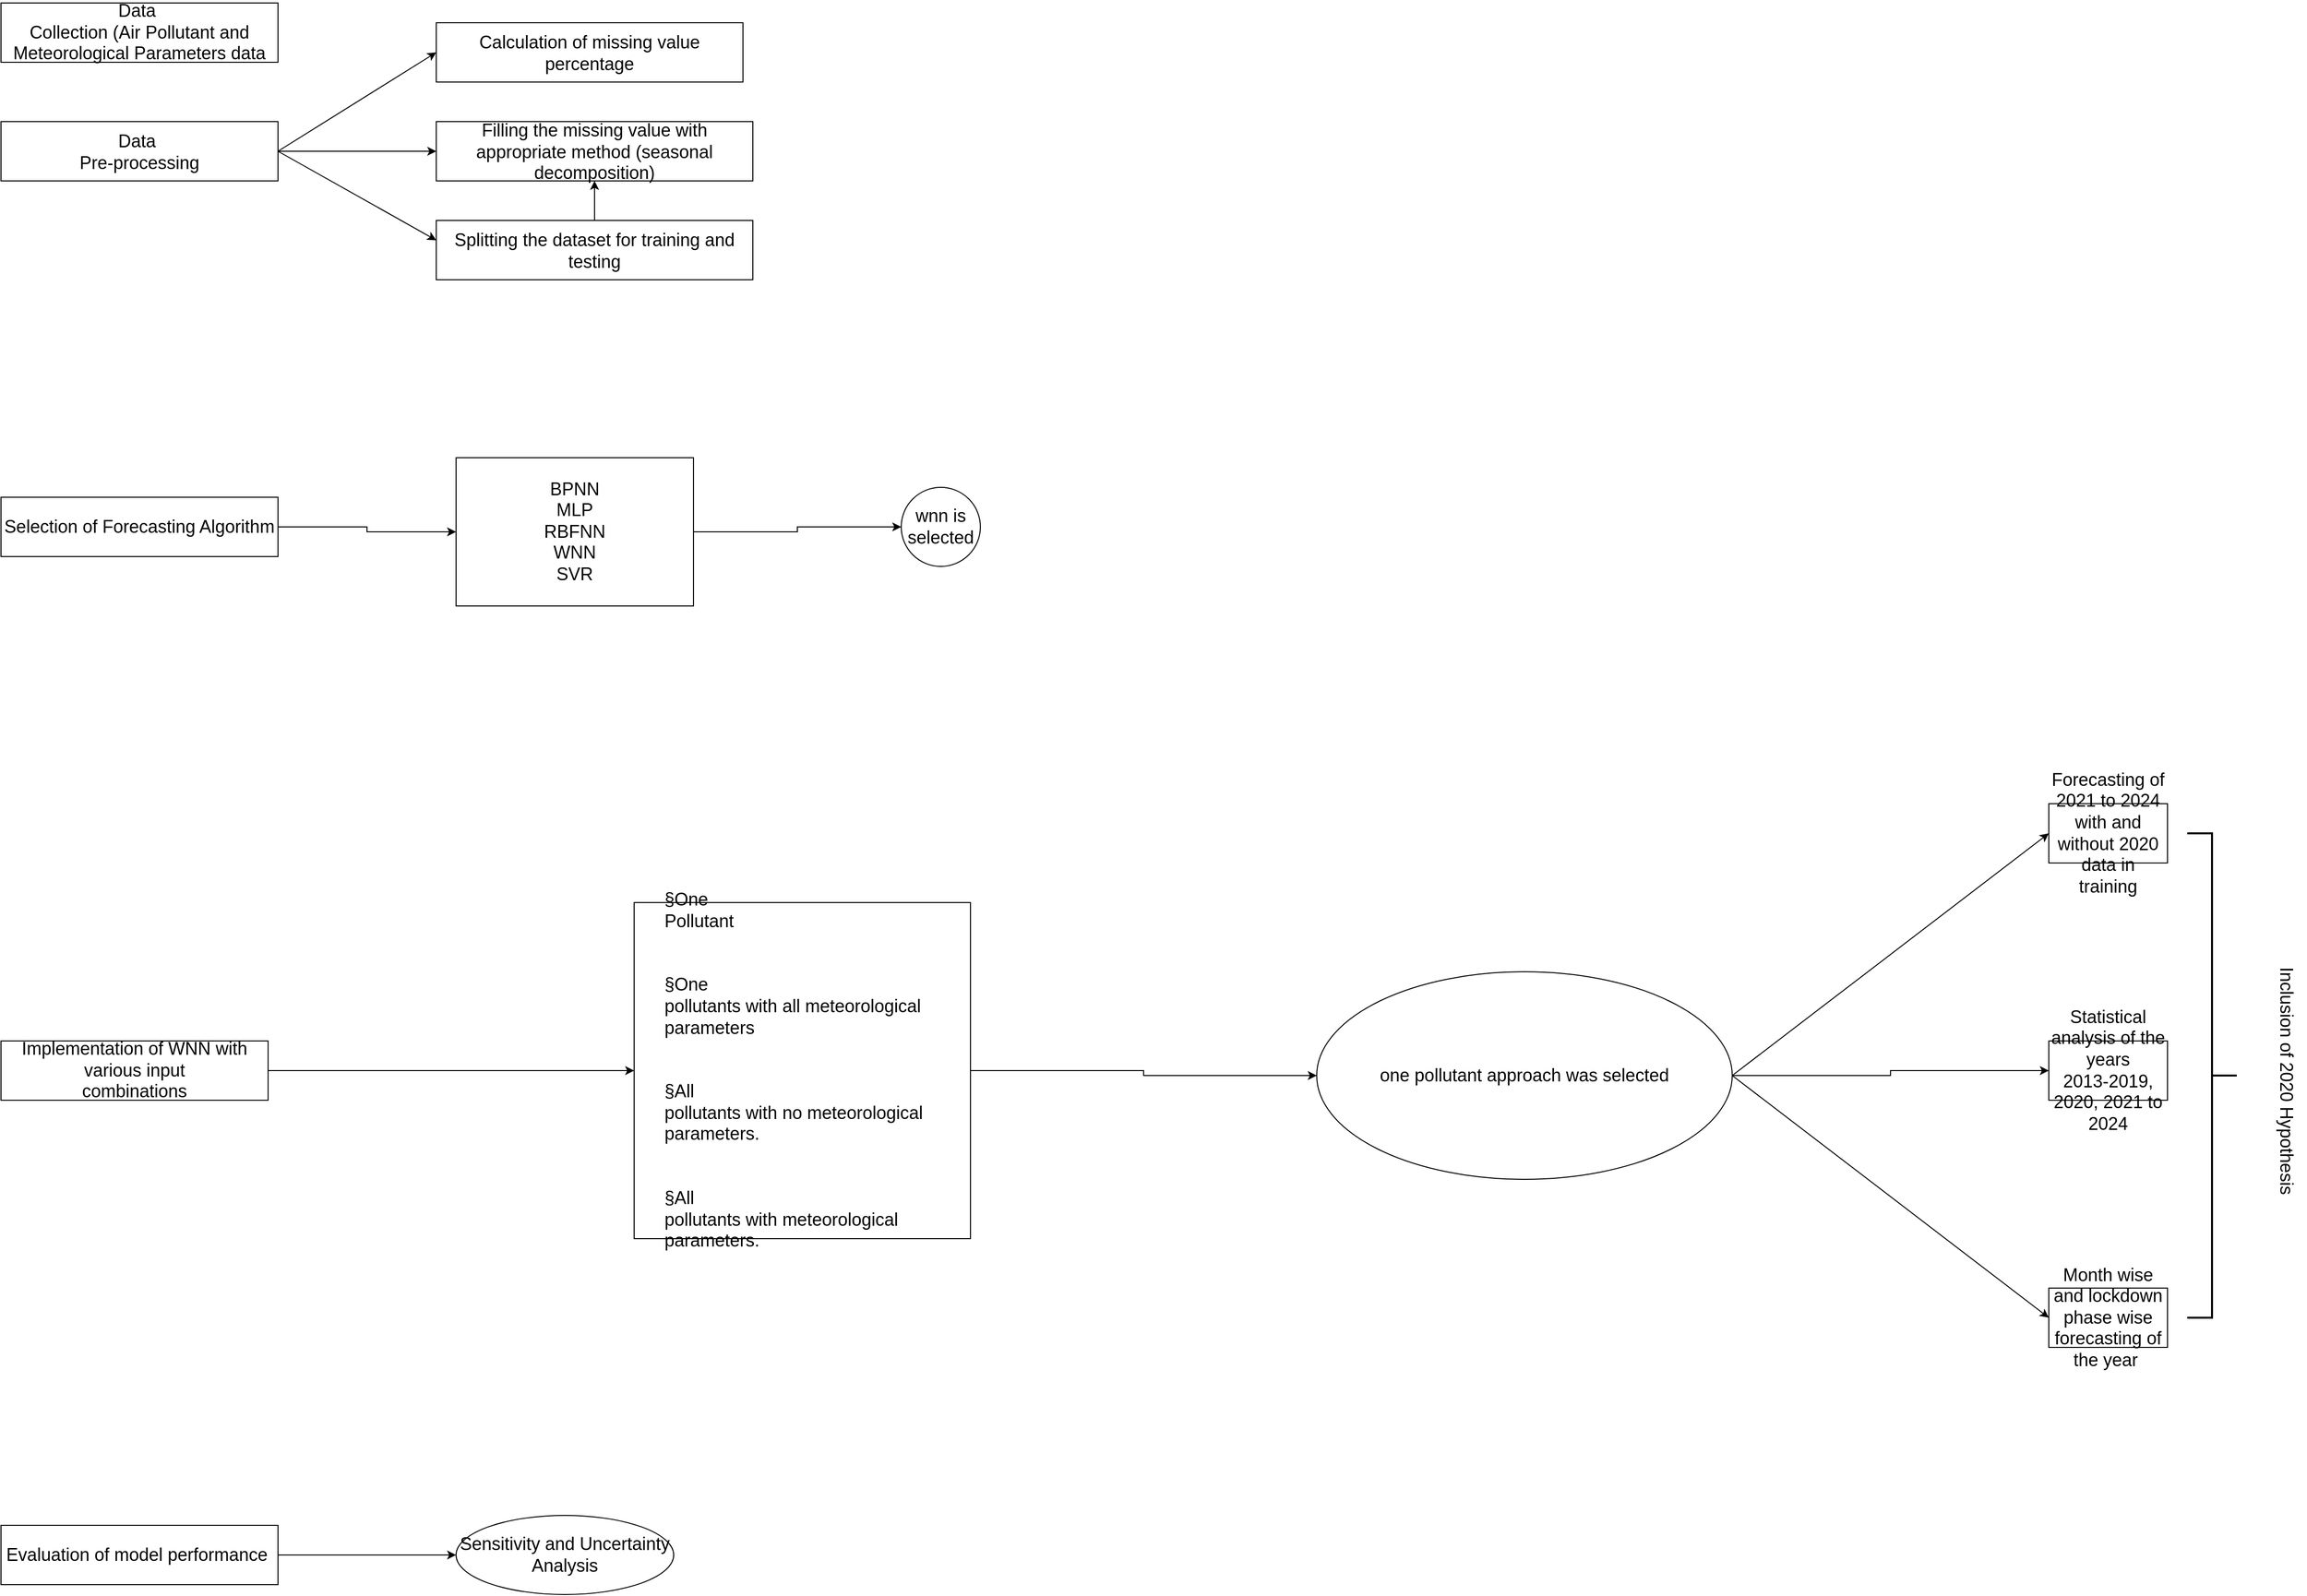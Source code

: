 <mxfile version="27.0.1">
  <diagram name="Page-1" id="Q-XUcEXUHpTTNsUOq2ev">
    <mxGraphModel dx="3144" dy="1856" grid="1" gridSize="10" guides="1" tooltips="1" connect="1" arrows="1" fold="1" page="1" pageScale="1" pageWidth="850" pageHeight="1100" math="0" shadow="0" adaptiveColors="simple">
      <root>
        <mxCell id="0" />
        <mxCell id="1" parent="0" />
        <mxCell id="HajHgL8S1Oa5FUPzTz6w-3" value="&lt;p style=&quot;margin-top: 0pt; margin-bottom: 0pt; margin-left: 0in; direction: ltr; unicode-bidi: embed; word-break: normal;&quot;&gt;&lt;span&gt;&lt;font&gt;Data&amp;nbsp;&lt;br&gt;Collection (Air Pollutant and Meteorological Parameters data&lt;/font&gt;&lt;/span&gt;&lt;/p&gt;" style="rounded=0;whiteSpace=wrap;html=1;hachureGap=4;fontFamily=Helvetica;fontColor=default;textDirection=ltr;fontSize=18;labelBackgroundColor=none;" vertex="1" parent="1">
          <mxGeometry x="240" y="40" width="280" height="60" as="geometry" />
        </mxCell>
        <mxCell id="HajHgL8S1Oa5FUPzTz6w-10" value="" style="edgeStyle=orthogonalEdgeStyle;rounded=0;hachureGap=4;orthogonalLoop=1;jettySize=auto;html=1;fontFamily=Helvetica;fontColor=default;textDirection=ltr;" edge="1" parent="1" source="HajHgL8S1Oa5FUPzTz6w-4" target="HajHgL8S1Oa5FUPzTz6w-9">
          <mxGeometry relative="1" as="geometry" />
        </mxCell>
        <mxCell id="HajHgL8S1Oa5FUPzTz6w-4" value="Data&amp;nbsp;&lt;br&gt;Pre-processing" style="rounded=0;hachureGap=4;fontFamily=Helvetica;fontColor=default;spacingBottom=-1;whiteSpace=wrap;html=1;textDirection=ltr;fontSize=18;labelBackgroundColor=none;" vertex="1" parent="1">
          <mxGeometry x="240" y="160" width="280" height="60" as="geometry" />
        </mxCell>
        <mxCell id="HajHgL8S1Oa5FUPzTz6w-23" style="edgeStyle=orthogonalEdgeStyle;rounded=0;hachureGap=4;orthogonalLoop=1;jettySize=auto;html=1;exitX=1;exitY=0.5;exitDx=0;exitDy=0;entryX=0;entryY=0.5;entryDx=0;entryDy=0;fontFamily=Helvetica;fontColor=default;textDirection=ltr;" edge="1" parent="1" source="HajHgL8S1Oa5FUPzTz6w-5" target="HajHgL8S1Oa5FUPzTz6w-19">
          <mxGeometry relative="1" as="geometry" />
        </mxCell>
        <mxCell id="HajHgL8S1Oa5FUPzTz6w-5" value="&lt;p style=&quot;margin-top: 0pt; margin-bottom: 0pt; margin-left: 0in; direction: ltr; unicode-bidi: embed; word-break: normal;&quot;&gt;&lt;span&gt;&lt;font&gt;Selection of Forecasting Algorithm&lt;/font&gt;&lt;/span&gt;&lt;/p&gt;" style="rounded=0;whiteSpace=wrap;html=1;hachureGap=4;fontFamily=Helvetica;fontColor=default;textDirection=ltr;fontSize=18;labelBackgroundColor=none;" vertex="1" parent="1">
          <mxGeometry x="240" y="540" width="280" height="60" as="geometry" />
        </mxCell>
        <mxCell id="HajHgL8S1Oa5FUPzTz6w-54" style="edgeStyle=orthogonalEdgeStyle;rounded=0;hachureGap=4;orthogonalLoop=1;jettySize=auto;html=1;exitX=1;exitY=0.5;exitDx=0;exitDy=0;fontFamily=Helvetica;textDirection=ltr;" edge="1" parent="1" source="HajHgL8S1Oa5FUPzTz6w-6" target="HajHgL8S1Oa5FUPzTz6w-29">
          <mxGeometry relative="1" as="geometry" />
        </mxCell>
        <mxCell id="HajHgL8S1Oa5FUPzTz6w-6" value="&lt;p style=&quot;margin-top: 0pt; margin-bottom: 0pt; margin-left: 0in; direction: ltr; unicode-bidi: embed; word-break: normal;&quot;&gt;&lt;span&gt;&lt;font&gt;Implementation of WNN with various input&lt;br&gt;combinations&lt;/font&gt;&lt;/span&gt;&lt;/p&gt;" style="rounded=0;whiteSpace=wrap;html=1;hachureGap=4;fontFamily=Helvetica;fontColor=default;textDirection=ltr;fontSize=18;labelBackgroundColor=none;" vertex="1" parent="1">
          <mxGeometry x="240" y="1090" width="270" height="60" as="geometry" />
        </mxCell>
        <mxCell id="HajHgL8S1Oa5FUPzTz6w-57" value="" style="edgeStyle=orthogonalEdgeStyle;rounded=0;hachureGap=4;orthogonalLoop=1;jettySize=auto;html=1;fontFamily=Helvetica;textDirection=ltr;" edge="1" parent="1" source="HajHgL8S1Oa5FUPzTz6w-7" target="HajHgL8S1Oa5FUPzTz6w-56">
          <mxGeometry relative="1" as="geometry" />
        </mxCell>
        <mxCell id="HajHgL8S1Oa5FUPzTz6w-7" value="&lt;p style=&quot;language:en-IN;margin-top:0pt;margin-bottom:0pt;margin-left:0in;&amp;lt;br/&amp;gt;text-align:left;direction:ltr;unicode-bidi:embed;mso-line-break-override:none;&amp;lt;br/&amp;gt;word-break:normal;punctuation-wrap:hanging&quot;&gt;&lt;span&gt;Evaluation of model performance&amp;nbsp;&lt;/span&gt;&lt;/p&gt;" style="rounded=0;whiteSpace=wrap;html=1;hachureGap=4;fontFamily=Helvetica;fontColor=default;textDirection=ltr;fontSize=18;labelBackgroundColor=none;" vertex="1" parent="1">
          <mxGeometry x="240" y="1580" width="280" height="60" as="geometry" />
        </mxCell>
        <mxCell id="HajHgL8S1Oa5FUPzTz6w-9" value="Filling the missing value with&lt;br&gt;appropriate method (seasonal decomposition)" style="fontFamily=Helvetica;rounded=0;hachureGap=4;fontColor=default;spacingBottom=-1;whiteSpace=wrap;html=1;textDirection=ltr;fontSize=18;labelBackgroundColor=none;" vertex="1" parent="1">
          <mxGeometry x="680" y="160" width="320" height="60" as="geometry" />
        </mxCell>
        <mxCell id="HajHgL8S1Oa5FUPzTz6w-11" value="Calculation of missing value percentage" style="fontFamily=Helvetica;rounded=0;hachureGap=4;fontColor=default;spacingBottom=-1;whiteSpace=wrap;html=1;textDirection=ltr;fontSize=18;labelBackgroundColor=none;" vertex="1" parent="1">
          <mxGeometry x="680" y="60" width="310" height="60" as="geometry" />
        </mxCell>
        <mxCell id="HajHgL8S1Oa5FUPzTz6w-16" value="" style="endArrow=classic;html=1;rounded=0;hachureGap=4;fontFamily=Helvetica;fontColor=default;textDirection=ltr;" edge="1" parent="1">
          <mxGeometry width="50" height="50" relative="1" as="geometry">
            <mxPoint x="520" y="190" as="sourcePoint" />
            <mxPoint x="680" y="280" as="targetPoint" />
          </mxGeometry>
        </mxCell>
        <mxCell id="HajHgL8S1Oa5FUPzTz6w-58" value="" style="edgeStyle=orthogonalEdgeStyle;rounded=0;hachureGap=4;orthogonalLoop=1;jettySize=auto;html=1;fontFamily=Helvetica;textDirection=ltr;" edge="1" parent="1" source="HajHgL8S1Oa5FUPzTz6w-17" target="HajHgL8S1Oa5FUPzTz6w-9">
          <mxGeometry relative="1" as="geometry" />
        </mxCell>
        <mxCell id="HajHgL8S1Oa5FUPzTz6w-17" value="Splitting the dataset for training and&lt;br&gt;testing" style="fontFamily=Helvetica;rounded=0;hachureGap=4;fontColor=default;spacingBottom=-1;whiteSpace=wrap;html=1;textDirection=ltr;fontSize=18;labelBackgroundColor=none;" vertex="1" parent="1">
          <mxGeometry x="680" y="260" width="320" height="60" as="geometry" />
        </mxCell>
        <mxCell id="HajHgL8S1Oa5FUPzTz6w-18" value="" style="endArrow=classic;html=1;rounded=0;hachureGap=4;fontFamily=Helvetica;entryX=0;entryY=0.5;entryDx=0;entryDy=0;fontColor=default;textDirection=ltr;" edge="1" parent="1" target="HajHgL8S1Oa5FUPzTz6w-11">
          <mxGeometry width="50" height="50" relative="1" as="geometry">
            <mxPoint x="520" y="190" as="sourcePoint" />
            <mxPoint x="690" y="290" as="targetPoint" />
          </mxGeometry>
        </mxCell>
        <mxCell id="HajHgL8S1Oa5FUPzTz6w-24" style="edgeStyle=orthogonalEdgeStyle;rounded=0;hachureGap=4;orthogonalLoop=1;jettySize=auto;html=1;exitX=1;exitY=0.5;exitDx=0;exitDy=0;entryX=0;entryY=0.5;entryDx=0;entryDy=0;fontFamily=Helvetica;fontColor=default;textDirection=ltr;" edge="1" parent="1" source="HajHgL8S1Oa5FUPzTz6w-19" target="HajHgL8S1Oa5FUPzTz6w-22">
          <mxGeometry relative="1" as="geometry" />
        </mxCell>
        <mxCell id="HajHgL8S1Oa5FUPzTz6w-19" value="&lt;p style=&quot;margin-top: 0pt; margin-bottom: 0pt; margin-left: 0in; direction: ltr; unicode-bidi: embed; word-break: normal;&quot;&gt;&lt;span&gt;BPNN&lt;/span&gt;&lt;/p&gt;&lt;p style=&quot;margin-top: 0pt; margin-bottom: 0pt; margin-left: 0in; direction: ltr; unicode-bidi: embed; word-break: normal;&quot;&gt;&lt;span&gt;MLP&lt;/span&gt;&lt;/p&gt;&lt;p style=&quot;margin-top: 0pt; margin-bottom: 0pt; margin-left: 0in; direction: ltr; unicode-bidi: embed; word-break: normal;&quot;&gt;&lt;span&gt;RBFNN&lt;/span&gt;&lt;/p&gt;&lt;p style=&quot;margin-top: 0pt; margin-bottom: 0pt; margin-left: 0in; direction: ltr; unicode-bidi: embed; word-break: normal;&quot;&gt;&lt;span&gt;WNN&lt;/span&gt;&lt;/p&gt;&lt;p style=&quot;margin-top: 0pt; margin-bottom: 0pt; margin-left: 0in; direction: ltr; unicode-bidi: embed; word-break: normal;&quot;&gt;&lt;span&gt;SVR&lt;/span&gt;&lt;/p&gt;&lt;p style=&quot;language:en-IN;margin-top:0pt;margin-bottom:0pt;margin-left:0in;&amp;lt;br/&amp;gt;text-align:left;direction:ltr;unicode-bidi:embed;mso-line-break-override:none;&amp;lt;br/&amp;gt;word-break:normal;punctuation-wrap:hanging&quot;&gt;&lt;/p&gt;" style="rounded=0;whiteSpace=wrap;html=1;hachureGap=4;fontFamily=Helvetica;fontColor=default;textDirection=ltr;fontSize=18;labelBackgroundColor=none;" vertex="1" parent="1">
          <mxGeometry x="700" y="500" width="240" height="150" as="geometry" />
        </mxCell>
        <mxCell id="HajHgL8S1Oa5FUPzTz6w-22" value="wnn is selected" style="ellipse;whiteSpace=wrap;html=1;hachureGap=4;fontFamily=Helvetica;fontColor=default;rounded=0;textDirection=ltr;fontSize=18;labelBackgroundColor=none;" vertex="1" parent="1">
          <mxGeometry x="1150" y="530" width="80" height="80" as="geometry" />
        </mxCell>
        <mxCell id="HajHgL8S1Oa5FUPzTz6w-30" style="edgeStyle=orthogonalEdgeStyle;rounded=0;hachureGap=4;orthogonalLoop=1;jettySize=auto;html=1;exitX=1;exitY=0.5;exitDx=0;exitDy=0;fontFamily=Helvetica;textDirection=ltr;" edge="1" parent="1" source="HajHgL8S1Oa5FUPzTz6w-29" target="HajHgL8S1Oa5FUPzTz6w-31">
          <mxGeometry relative="1" as="geometry">
            <mxPoint x="1520" y="1120" as="targetPoint" />
          </mxGeometry>
        </mxCell>
        <mxCell id="HajHgL8S1Oa5FUPzTz6w-29" value="&lt;div style=&quot;language:en-IN;margin-top:0pt;margin-bottom:0pt;margin-left:.31in;&amp;lt;br/&amp;gt;text-indent:-.31in;text-align:left;direction:ltr;unicode-bidi:embed;mso-line-break-override:&amp;lt;br/&amp;gt;none;word-break:normal;punctuation-wrap:hanging&quot;&gt;&lt;span&gt;&lt;span&gt;§&lt;/span&gt;&lt;/span&gt;&lt;span&gt;One&lt;br&gt;Pollutant&lt;/span&gt;&lt;/div&gt;&lt;br&gt;&lt;br&gt;&lt;div style=&quot;language:en-IN;margin-top:0pt;margin-bottom:0pt;margin-left:.31in;&amp;lt;br/&amp;gt;text-indent:-.31in;text-align:left;direction:ltr;unicode-bidi:embed;mso-line-break-override:&amp;lt;br/&amp;gt;none;word-break:normal;punctuation-wrap:hanging&quot;&gt;&lt;span&gt;&lt;span&gt;§&lt;/span&gt;&lt;/span&gt;&lt;span&gt;One&lt;br&gt;pollutants with all meteorological parameters&lt;/span&gt;&lt;/div&gt;&lt;br&gt;&lt;br&gt;&lt;div style=&quot;language:en-IN;margin-top:0pt;margin-bottom:0pt;margin-left:.31in;&amp;lt;br/&amp;gt;text-indent:-.31in;text-align:left;direction:ltr;unicode-bidi:embed;mso-line-break-override:&amp;lt;br/&amp;gt;none;word-break:normal;punctuation-wrap:hanging&quot;&gt;&lt;span&gt;&lt;span&gt;§&lt;/span&gt;&lt;/span&gt;&lt;span&gt;All&lt;br&gt;pollutants with no meteorological parameters.&lt;/span&gt;&lt;/div&gt;&lt;br&gt;&lt;br&gt;&lt;div style=&quot;language:en-IN;margin-top:0pt;margin-bottom:0pt;margin-left:.31in;&amp;lt;br/&amp;gt;text-indent:-.31in;text-align:left;direction:ltr;unicode-bidi:embed;mso-line-break-override:&amp;lt;br/&amp;gt;none;word-break:normal;punctuation-wrap:hanging&quot;&gt;&lt;span&gt;&lt;span&gt;§&lt;/span&gt;&lt;/span&gt;&lt;span&gt;All&lt;br&gt;pollutants with meteorological parameters.&lt;/span&gt;&lt;/div&gt;" style="whiteSpace=wrap;html=1;aspect=fixed;hachureGap=4;fontFamily=Helvetica;fontColor=default;rounded=0;textDirection=ltr;fontSize=18;labelBackgroundColor=none;" vertex="1" parent="1">
          <mxGeometry x="880" y="950" width="340" height="340" as="geometry" />
        </mxCell>
        <mxCell id="HajHgL8S1Oa5FUPzTz6w-45" style="edgeStyle=orthogonalEdgeStyle;rounded=0;hachureGap=4;orthogonalLoop=1;jettySize=auto;html=1;exitX=1;exitY=0.5;exitDx=0;exitDy=0;fontFamily=Helvetica;textDirection=ltr;" edge="1" parent="1" source="HajHgL8S1Oa5FUPzTz6w-31" target="HajHgL8S1Oa5FUPzTz6w-41">
          <mxGeometry relative="1" as="geometry" />
        </mxCell>
        <mxCell id="HajHgL8S1Oa5FUPzTz6w-31" value="&lt;font&gt;one pollutant approach was selected&lt;/font&gt;" style="ellipse;whiteSpace=wrap;html=1;hachureGap=4;fontFamily=Helvetica;rounded=0;textDirection=ltr;fontSize=18;labelBackgroundColor=none;" vertex="1" parent="1">
          <mxGeometry x="1570" y="1020" width="420" height="210" as="geometry" />
        </mxCell>
        <mxCell id="HajHgL8S1Oa5FUPzTz6w-37" value="&lt;p style=&quot;language:en-IN;margin-top:0pt;margin-bottom:0pt;margin-left:0in;&amp;lt;br/&amp;gt;text-align:left;direction:ltr;unicode-bidi:embed;mso-line-break-override:none;&amp;lt;br/&amp;gt;word-break:normal;punctuation-wrap:hanging&quot;&gt;&lt;span&gt;&lt;font&gt;Forecasting of 2021 to 2024 with and&lt;br&gt;without 2020 data in training&lt;/font&gt;&lt;/span&gt;&lt;/p&gt;" style="whiteSpace=wrap;html=1;fontFamily=Helvetica;hachureGap=4;rounded=0;textDirection=ltr;fontSize=18;labelBackgroundColor=none;" vertex="1" parent="1">
          <mxGeometry x="2310" y="850" width="120" height="60" as="geometry" />
        </mxCell>
        <mxCell id="HajHgL8S1Oa5FUPzTz6w-40" value="&lt;p style=&quot;language:en-IN;margin-top:0pt;margin-bottom:0pt;margin-left:0in;&amp;lt;br/&amp;gt;text-align:left;direction:ltr;unicode-bidi:embed;mso-line-break-override:none;&amp;lt;br/&amp;gt;word-break:normal;punctuation-wrap:hanging&quot;&gt;&lt;span&gt;&lt;font&gt;Month wise and lockdown phase wise&lt;br&gt;forecasting of the year&amp;nbsp;&lt;/font&gt;&lt;/span&gt;&lt;/p&gt;" style="rounded=0;whiteSpace=wrap;html=1;hachureGap=4;fontFamily=Helvetica;textDirection=ltr;fontSize=18;labelBackgroundColor=none;" vertex="1" parent="1">
          <mxGeometry x="2310" y="1340" width="120" height="60" as="geometry" />
        </mxCell>
        <mxCell id="HajHgL8S1Oa5FUPzTz6w-41" value="&lt;p style=&quot;language:en-IN;margin-top:0pt;margin-bottom:0pt;margin-left:0in;&amp;lt;br/&amp;gt;text-align:left;direction:ltr;unicode-bidi:embed;mso-line-break-override:none;&amp;lt;br/&amp;gt;word-break:normal;punctuation-wrap:hanging&quot;&gt;&lt;span&gt;&lt;font&gt;Statistical analysis of the years&lt;br&gt;2013-2019, 2020, 2021 to 2024&lt;/font&gt;&lt;/span&gt;&lt;/p&gt;" style="rounded=0;whiteSpace=wrap;html=1;hachureGap=4;fontFamily=Helvetica;textDirection=ltr;fontSize=18;labelBackgroundColor=none;" vertex="1" parent="1">
          <mxGeometry x="2310" y="1090" width="120" height="60" as="geometry" />
        </mxCell>
        <mxCell id="HajHgL8S1Oa5FUPzTz6w-46" value="" style="endArrow=classic;html=1;rounded=0;hachureGap=4;fontFamily=Helvetica;exitX=1;exitY=0.5;exitDx=0;exitDy=0;entryX=0;entryY=0.5;entryDx=0;entryDy=0;textDirection=ltr;" edge="1" parent="1" source="HajHgL8S1Oa5FUPzTz6w-31" target="HajHgL8S1Oa5FUPzTz6w-37">
          <mxGeometry width="50" height="50" relative="1" as="geometry">
            <mxPoint x="1970" y="1090" as="sourcePoint" />
            <mxPoint x="2290" y="890" as="targetPoint" />
          </mxGeometry>
        </mxCell>
        <mxCell id="HajHgL8S1Oa5FUPzTz6w-47" value="" style="endArrow=classic;html=1;rounded=0;hachureGap=4;fontFamily=Helvetica;exitX=1;exitY=0.5;exitDx=0;exitDy=0;entryX=0;entryY=0.5;entryDx=0;entryDy=0;textDirection=ltr;" edge="1" parent="1" source="HajHgL8S1Oa5FUPzTz6w-31" target="HajHgL8S1Oa5FUPzTz6w-40">
          <mxGeometry width="50" height="50" relative="1" as="geometry">
            <mxPoint x="1990" y="1180" as="sourcePoint" />
            <mxPoint x="2260" y="1330" as="targetPoint" />
          </mxGeometry>
        </mxCell>
        <mxCell id="HajHgL8S1Oa5FUPzTz6w-51" value="" style="strokeWidth=2;html=1;shape=mxgraph.flowchart.annotation_2;align=left;labelPosition=right;pointerEvents=1;hachureGap=4;fontFamily=Helvetica;direction=west;textDirection=ltr;" vertex="1" parent="1">
          <mxGeometry x="2450" y="880" width="50" height="490" as="geometry" />
        </mxCell>
        <mxCell id="HajHgL8S1Oa5FUPzTz6w-52" value="&lt;p style=&quot;language:en-IN;margin-top:0pt;margin-bottom:0pt;margin-left:0in;&amp;lt;br/&amp;gt;text-align:left;direction:ltr;unicode-bidi:embed;mso-line-break-override:none;&amp;lt;br/&amp;gt;word-break:normal;punctuation-wrap:hanging&quot;&gt;&lt;span&gt;Inclusion of 2020 Hypothesis&lt;/span&gt;&lt;/p&gt;" style="text;html=1;align=center;verticalAlign=middle;resizable=0;points=[];autosize=1;strokeColor=none;fillColor=none;fontFamily=Helvetica;rotation=90;textDirection=ltr;fontSize=18;labelBackgroundColor=none;" vertex="1" parent="1">
          <mxGeometry x="2425" y="1110" width="250" height="40" as="geometry" />
        </mxCell>
        <mxCell id="HajHgL8S1Oa5FUPzTz6w-56" value="&lt;p style=&quot;margin-top: 0pt; margin-bottom: 0pt; margin-left: 0in; direction: ltr; unicode-bidi: embed; word-break: normal;&quot;&gt;&lt;span&gt;Sensitivity and Uncertainty Analysis&lt;/span&gt;&lt;/p&gt;" style="ellipse;whiteSpace=wrap;html=1;fontFamily=Helvetica;rounded=0;hachureGap=4;textDirection=ltr;fontSize=18;labelBackgroundColor=none;" vertex="1" parent="1">
          <mxGeometry x="700" y="1570" width="220" height="80" as="geometry" />
        </mxCell>
      </root>
    </mxGraphModel>
  </diagram>
</mxfile>
